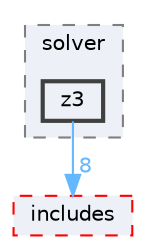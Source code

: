 digraph "/Users/jonathan/Works/Tools/Triton/src/libtriton/engines/solver/z3"
{
 // LATEX_PDF_SIZE
  bgcolor="transparent";
  edge [fontname=Helvetica,fontsize=10,labelfontname=Helvetica,labelfontsize=10];
  node [fontname=Helvetica,fontsize=10,shape=box,height=0.2,width=0.4];
  compound=true
  subgraph clusterdir_7bfe2ba77abd0fc258bedf810e93340d {
    graph [ bgcolor="#edf0f7", pencolor="grey50", label="solver", fontname=Helvetica,fontsize=10 style="filled,dashed", URL="dir_7bfe2ba77abd0fc258bedf810e93340d.html",tooltip=""]
  dir_2dfa1a18e2c9a4047d885c561177d014 [label="z3", fillcolor="#edf0f7", color="grey25", style="filled,bold", URL="dir_2dfa1a18e2c9a4047d885c561177d014.html",tooltip=""];
  }
  dir_f9d272ec16541780a187e9fc1e6dde2e [label="includes", fillcolor="#edf0f7", color="red", style="filled,dashed", URL="dir_f9d272ec16541780a187e9fc1e6dde2e.html",tooltip=""];
  dir_2dfa1a18e2c9a4047d885c561177d014->dir_f9d272ec16541780a187e9fc1e6dde2e [headlabel="8", labeldistance=1.5 headhref="dir_000034_000011.html" color="steelblue1" fontcolor="steelblue1"];
}
